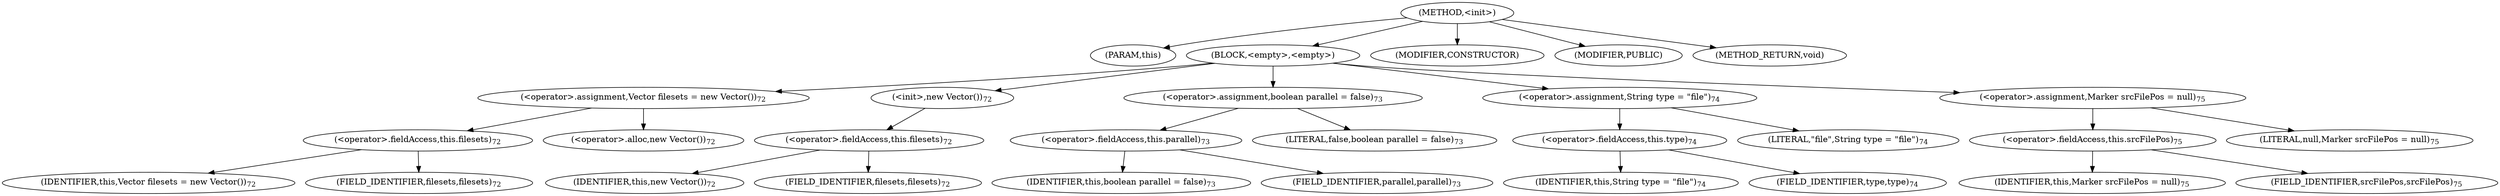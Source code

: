 digraph "&lt;init&gt;" {  
"556" [label = <(METHOD,&lt;init&gt;)> ]
"557" [label = <(PARAM,this)> ]
"558" [label = <(BLOCK,&lt;empty&gt;,&lt;empty&gt;)> ]
"559" [label = <(&lt;operator&gt;.assignment,Vector filesets = new Vector())<SUB>72</SUB>> ]
"560" [label = <(&lt;operator&gt;.fieldAccess,this.filesets)<SUB>72</SUB>> ]
"561" [label = <(IDENTIFIER,this,Vector filesets = new Vector())<SUB>72</SUB>> ]
"562" [label = <(FIELD_IDENTIFIER,filesets,filesets)<SUB>72</SUB>> ]
"563" [label = <(&lt;operator&gt;.alloc,new Vector())<SUB>72</SUB>> ]
"564" [label = <(&lt;init&gt;,new Vector())<SUB>72</SUB>> ]
"565" [label = <(&lt;operator&gt;.fieldAccess,this.filesets)<SUB>72</SUB>> ]
"566" [label = <(IDENTIFIER,this,new Vector())<SUB>72</SUB>> ]
"567" [label = <(FIELD_IDENTIFIER,filesets,filesets)<SUB>72</SUB>> ]
"568" [label = <(&lt;operator&gt;.assignment,boolean parallel = false)<SUB>73</SUB>> ]
"569" [label = <(&lt;operator&gt;.fieldAccess,this.parallel)<SUB>73</SUB>> ]
"570" [label = <(IDENTIFIER,this,boolean parallel = false)<SUB>73</SUB>> ]
"571" [label = <(FIELD_IDENTIFIER,parallel,parallel)<SUB>73</SUB>> ]
"572" [label = <(LITERAL,false,boolean parallel = false)<SUB>73</SUB>> ]
"573" [label = <(&lt;operator&gt;.assignment,String type = &quot;file&quot;)<SUB>74</SUB>> ]
"574" [label = <(&lt;operator&gt;.fieldAccess,this.type)<SUB>74</SUB>> ]
"575" [label = <(IDENTIFIER,this,String type = &quot;file&quot;)<SUB>74</SUB>> ]
"576" [label = <(FIELD_IDENTIFIER,type,type)<SUB>74</SUB>> ]
"577" [label = <(LITERAL,&quot;file&quot;,String type = &quot;file&quot;)<SUB>74</SUB>> ]
"578" [label = <(&lt;operator&gt;.assignment,Marker srcFilePos = null)<SUB>75</SUB>> ]
"579" [label = <(&lt;operator&gt;.fieldAccess,this.srcFilePos)<SUB>75</SUB>> ]
"580" [label = <(IDENTIFIER,this,Marker srcFilePos = null)<SUB>75</SUB>> ]
"581" [label = <(FIELD_IDENTIFIER,srcFilePos,srcFilePos)<SUB>75</SUB>> ]
"582" [label = <(LITERAL,null,Marker srcFilePos = null)<SUB>75</SUB>> ]
"583" [label = <(MODIFIER,CONSTRUCTOR)> ]
"584" [label = <(MODIFIER,PUBLIC)> ]
"585" [label = <(METHOD_RETURN,void)> ]
  "556" -> "557" 
  "556" -> "558" 
  "556" -> "583" 
  "556" -> "584" 
  "556" -> "585" 
  "558" -> "559" 
  "558" -> "564" 
  "558" -> "568" 
  "558" -> "573" 
  "558" -> "578" 
  "559" -> "560" 
  "559" -> "563" 
  "560" -> "561" 
  "560" -> "562" 
  "564" -> "565" 
  "565" -> "566" 
  "565" -> "567" 
  "568" -> "569" 
  "568" -> "572" 
  "569" -> "570" 
  "569" -> "571" 
  "573" -> "574" 
  "573" -> "577" 
  "574" -> "575" 
  "574" -> "576" 
  "578" -> "579" 
  "578" -> "582" 
  "579" -> "580" 
  "579" -> "581" 
}
